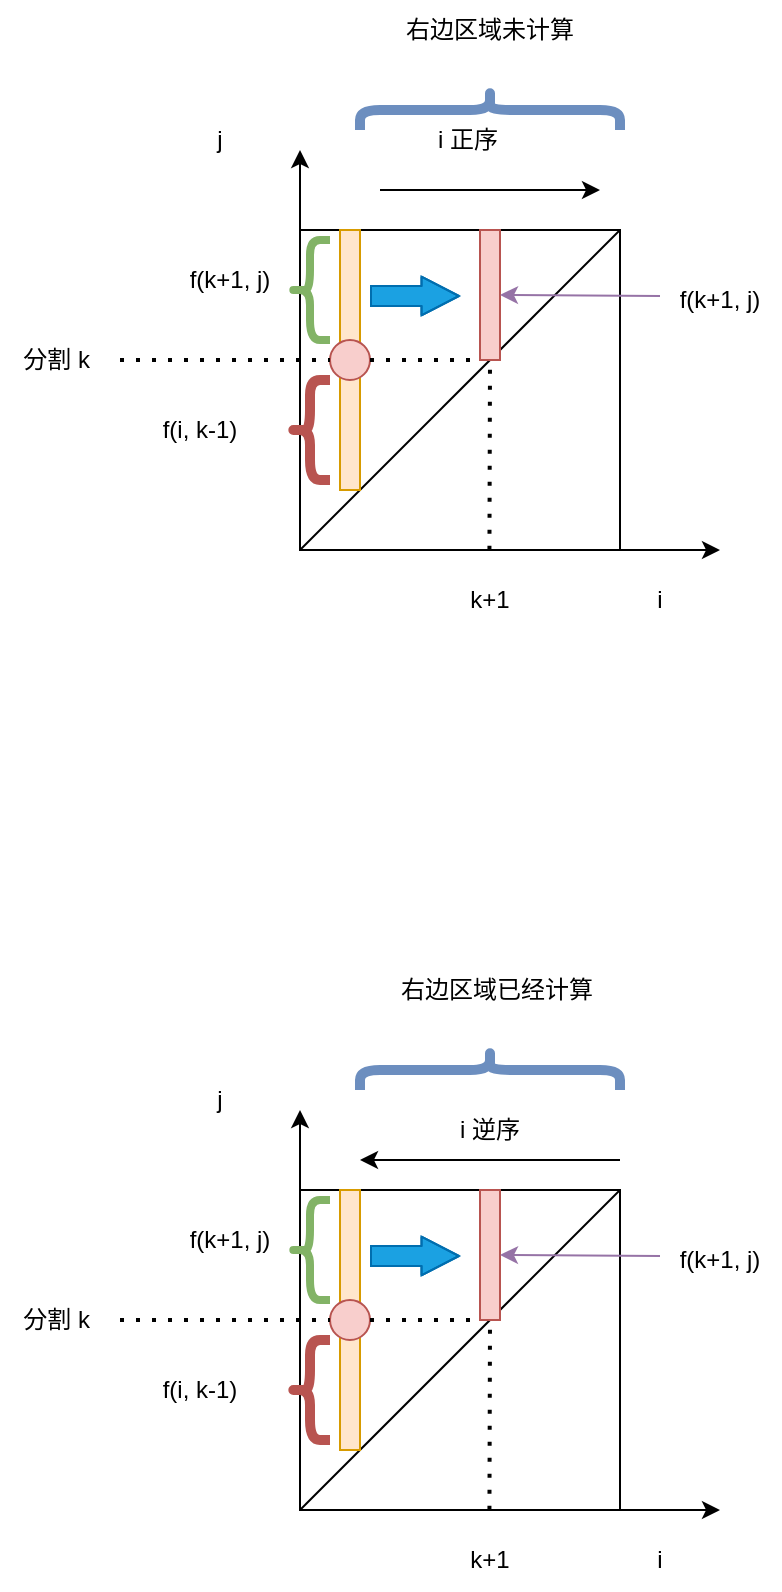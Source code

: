 <mxfile version="15.7.0" type="github">
  <diagram id="DBrrbZnpKBcdvgb09It-" name="Page-1">
    <mxGraphModel dx="652" dy="363" grid="1" gridSize="10" guides="1" tooltips="1" connect="1" arrows="1" fold="1" page="1" pageScale="1" pageWidth="827" pageHeight="1169" math="0" shadow="0">
      <root>
        <mxCell id="0" />
        <mxCell id="1" parent="0" />
        <mxCell id="Tq1bY9uCLWnidiRtMoJC-1" value="" style="endArrow=classic;html=1;rounded=0;" edge="1" parent="1">
          <mxGeometry width="50" height="50" relative="1" as="geometry">
            <mxPoint x="350" y="335" as="sourcePoint" />
            <mxPoint x="560" y="335" as="targetPoint" />
          </mxGeometry>
        </mxCell>
        <mxCell id="Tq1bY9uCLWnidiRtMoJC-2" value="" style="endArrow=classic;html=1;rounded=0;" edge="1" parent="1">
          <mxGeometry width="50" height="50" relative="1" as="geometry">
            <mxPoint x="350" y="335" as="sourcePoint" />
            <mxPoint x="350" y="135" as="targetPoint" />
          </mxGeometry>
        </mxCell>
        <mxCell id="Tq1bY9uCLWnidiRtMoJC-3" value="" style="whiteSpace=wrap;html=1;aspect=fixed;" vertex="1" parent="1">
          <mxGeometry x="350" y="175" width="160" height="160" as="geometry" />
        </mxCell>
        <mxCell id="Tq1bY9uCLWnidiRtMoJC-5" value="" style="endArrow=none;html=1;rounded=0;entryX=1;entryY=0;entryDx=0;entryDy=0;exitX=0;exitY=1;exitDx=0;exitDy=0;" edge="1" parent="1" source="Tq1bY9uCLWnidiRtMoJC-3" target="Tq1bY9uCLWnidiRtMoJC-3">
          <mxGeometry width="50" height="50" relative="1" as="geometry">
            <mxPoint x="410" y="255" as="sourcePoint" />
            <mxPoint x="460" y="205" as="targetPoint" />
          </mxGeometry>
        </mxCell>
        <mxCell id="Tq1bY9uCLWnidiRtMoJC-6" value="i" style="text;html=1;strokeColor=none;fillColor=none;align=center;verticalAlign=middle;whiteSpace=wrap;rounded=0;" vertex="1" parent="1">
          <mxGeometry x="500" y="345" width="60" height="30" as="geometry" />
        </mxCell>
        <mxCell id="Tq1bY9uCLWnidiRtMoJC-7" value="j" style="text;html=1;strokeColor=none;fillColor=none;align=center;verticalAlign=middle;whiteSpace=wrap;rounded=0;" vertex="1" parent="1">
          <mxGeometry x="280" y="115" width="60" height="30" as="geometry" />
        </mxCell>
        <mxCell id="Tq1bY9uCLWnidiRtMoJC-8" value="" style="endArrow=classic;html=1;rounded=0;" edge="1" parent="1">
          <mxGeometry width="50" height="50" relative="1" as="geometry">
            <mxPoint x="390" y="155" as="sourcePoint" />
            <mxPoint x="500" y="155" as="targetPoint" />
          </mxGeometry>
        </mxCell>
        <mxCell id="Tq1bY9uCLWnidiRtMoJC-9" value="i 正序" style="text;html=1;strokeColor=none;fillColor=none;align=center;verticalAlign=middle;whiteSpace=wrap;rounded=0;" vertex="1" parent="1">
          <mxGeometry x="404" y="115" width="60" height="30" as="geometry" />
        </mxCell>
        <mxCell id="Tq1bY9uCLWnidiRtMoJC-10" value="" style="rounded=0;whiteSpace=wrap;html=1;fillColor=#ffe6cc;strokeColor=#d79b00;" vertex="1" parent="1">
          <mxGeometry x="370" y="175" width="10" height="130" as="geometry" />
        </mxCell>
        <mxCell id="Tq1bY9uCLWnidiRtMoJC-12" value="" style="ellipse;whiteSpace=wrap;html=1;aspect=fixed;fillColor=#f8cecc;strokeColor=#b85450;" vertex="1" parent="1">
          <mxGeometry x="365" y="230" width="20" height="20" as="geometry" />
        </mxCell>
        <mxCell id="Tq1bY9uCLWnidiRtMoJC-13" value="分割 k&amp;nbsp;" style="text;html=1;strokeColor=none;fillColor=none;align=center;verticalAlign=middle;whiteSpace=wrap;rounded=0;" vertex="1" parent="1">
          <mxGeometry x="200" y="225" width="60" height="30" as="geometry" />
        </mxCell>
        <mxCell id="Tq1bY9uCLWnidiRtMoJC-15" value="" style="endArrow=none;dashed=1;html=1;dashPattern=1 3;strokeWidth=2;rounded=0;entryX=0;entryY=0.5;entryDx=0;entryDy=0;" edge="1" parent="1" target="Tq1bY9uCLWnidiRtMoJC-12">
          <mxGeometry width="50" height="50" relative="1" as="geometry">
            <mxPoint x="260" y="240" as="sourcePoint" />
            <mxPoint x="330" y="215" as="targetPoint" />
          </mxGeometry>
        </mxCell>
        <mxCell id="Tq1bY9uCLWnidiRtMoJC-16" value="" style="shape=curlyBracket;whiteSpace=wrap;html=1;rounded=1;flipH=1;fillColor=#f8cecc;strokeColor=#b85450;strokeWidth=5;rotation=-180;" vertex="1" parent="1">
          <mxGeometry x="345" y="250" width="20" height="50" as="geometry" />
        </mxCell>
        <mxCell id="Tq1bY9uCLWnidiRtMoJC-17" value="f(i, k-1)" style="text;html=1;strokeColor=none;fillColor=none;align=center;verticalAlign=middle;whiteSpace=wrap;rounded=0;" vertex="1" parent="1">
          <mxGeometry x="270" y="260" width="60" height="30" as="geometry" />
        </mxCell>
        <mxCell id="Tq1bY9uCLWnidiRtMoJC-21" value="" style="shape=curlyBracket;whiteSpace=wrap;html=1;rounded=1;flipH=1;strokeWidth=4;fillColor=#d5e8d4;strokeColor=#82b366;rotation=-180;" vertex="1" parent="1">
          <mxGeometry x="345" y="180" width="20" height="50" as="geometry" />
        </mxCell>
        <mxCell id="Tq1bY9uCLWnidiRtMoJC-22" value="f(k+1, j)" style="text;html=1;strokeColor=none;fillColor=none;align=center;verticalAlign=middle;whiteSpace=wrap;rounded=0;" vertex="1" parent="1">
          <mxGeometry x="285" y="185" width="60" height="30" as="geometry" />
        </mxCell>
        <mxCell id="Tq1bY9uCLWnidiRtMoJC-23" value="" style="rounded=0;whiteSpace=wrap;html=1;strokeWidth=1;fillColor=#f8cecc;strokeColor=#b85450;" vertex="1" parent="1">
          <mxGeometry x="440" y="175" width="10" height="65" as="geometry" />
        </mxCell>
        <mxCell id="Tq1bY9uCLWnidiRtMoJC-28" value="" style="endArrow=none;dashed=1;html=1;dashPattern=1 3;strokeWidth=2;rounded=0;entryX=0;entryY=1;entryDx=0;entryDy=0;exitX=1;exitY=0.5;exitDx=0;exitDy=0;" edge="1" parent="1" source="Tq1bY9uCLWnidiRtMoJC-12" target="Tq1bY9uCLWnidiRtMoJC-23">
          <mxGeometry width="50" height="50" relative="1" as="geometry">
            <mxPoint x="390" y="255" as="sourcePoint" />
            <mxPoint x="440" y="205" as="targetPoint" />
          </mxGeometry>
        </mxCell>
        <mxCell id="Tq1bY9uCLWnidiRtMoJC-30" value="" style="endArrow=none;dashed=1;html=1;dashPattern=1 3;strokeWidth=2;rounded=0;entryX=0.5;entryY=1;entryDx=0;entryDy=0;exitX=0.592;exitY=0.999;exitDx=0;exitDy=0;exitPerimeter=0;" edge="1" parent="1" source="Tq1bY9uCLWnidiRtMoJC-3" target="Tq1bY9uCLWnidiRtMoJC-23">
          <mxGeometry width="50" height="50" relative="1" as="geometry">
            <mxPoint x="450" y="345" as="sourcePoint" />
            <mxPoint x="460" y="235" as="targetPoint" />
          </mxGeometry>
        </mxCell>
        <mxCell id="Tq1bY9uCLWnidiRtMoJC-31" value="k+1" style="text;html=1;strokeColor=none;fillColor=none;align=center;verticalAlign=middle;whiteSpace=wrap;rounded=0;" vertex="1" parent="1">
          <mxGeometry x="415" y="345" width="60" height="30" as="geometry" />
        </mxCell>
        <mxCell id="Tq1bY9uCLWnidiRtMoJC-32" value="" style="shape=curlyBracket;whiteSpace=wrap;html=1;rounded=1;flipH=1;strokeColor=#6c8ebf;strokeWidth=5;fillColor=#dae8fc;rotation=-90;" vertex="1" parent="1">
          <mxGeometry x="435" y="50" width="20" height="130" as="geometry" />
        </mxCell>
        <mxCell id="Tq1bY9uCLWnidiRtMoJC-33" value="右边区域未计算" style="text;html=1;strokeColor=none;fillColor=none;align=center;verticalAlign=middle;whiteSpace=wrap;rounded=0;" vertex="1" parent="1">
          <mxGeometry x="397" y="60" width="96" height="30" as="geometry" />
        </mxCell>
        <mxCell id="Tq1bY9uCLWnidiRtMoJC-34" value="f(k+1, j)" style="text;html=1;strokeColor=none;fillColor=none;align=center;verticalAlign=middle;whiteSpace=wrap;rounded=0;" vertex="1" parent="1">
          <mxGeometry x="530" y="195" width="60" height="30" as="geometry" />
        </mxCell>
        <mxCell id="Tq1bY9uCLWnidiRtMoJC-36" value="" style="endArrow=classic;html=1;rounded=0;entryX=1;entryY=0.5;entryDx=0;entryDy=0;fillColor=#e1d5e7;strokeColor=#9673a6;" edge="1" parent="1" target="Tq1bY9uCLWnidiRtMoJC-23">
          <mxGeometry width="50" height="50" relative="1" as="geometry">
            <mxPoint x="530" y="208" as="sourcePoint" />
            <mxPoint x="580" y="160" as="targetPoint" />
          </mxGeometry>
        </mxCell>
        <mxCell id="Tq1bY9uCLWnidiRtMoJC-38" value="" style="shape=flexArrow;endArrow=classic;html=1;rounded=0;endWidth=8.333;endSize=5.917;fillColor=#1ba1e2;strokeColor=#006EAF;" edge="1" parent="1">
          <mxGeometry width="50" height="50" relative="1" as="geometry">
            <mxPoint x="385" y="208" as="sourcePoint" />
            <mxPoint x="430" y="208" as="targetPoint" />
            <Array as="points">
              <mxPoint x="410" y="208" />
            </Array>
          </mxGeometry>
        </mxCell>
        <mxCell id="Tq1bY9uCLWnidiRtMoJC-39" value="" style="endArrow=classic;html=1;rounded=0;" edge="1" parent="1">
          <mxGeometry width="50" height="50" relative="1" as="geometry">
            <mxPoint x="350.0" y="815" as="sourcePoint" />
            <mxPoint x="560" y="815" as="targetPoint" />
          </mxGeometry>
        </mxCell>
        <mxCell id="Tq1bY9uCLWnidiRtMoJC-40" value="" style="endArrow=classic;html=1;rounded=0;" edge="1" parent="1">
          <mxGeometry width="50" height="50" relative="1" as="geometry">
            <mxPoint x="350.0" y="815" as="sourcePoint" />
            <mxPoint x="350.0" y="615" as="targetPoint" />
          </mxGeometry>
        </mxCell>
        <mxCell id="Tq1bY9uCLWnidiRtMoJC-41" value="" style="whiteSpace=wrap;html=1;aspect=fixed;" vertex="1" parent="1">
          <mxGeometry x="350" y="655" width="160" height="160" as="geometry" />
        </mxCell>
        <mxCell id="Tq1bY9uCLWnidiRtMoJC-42" value="" style="endArrow=none;html=1;rounded=0;entryX=1;entryY=0;entryDx=0;entryDy=0;exitX=0;exitY=1;exitDx=0;exitDy=0;" edge="1" parent="1" source="Tq1bY9uCLWnidiRtMoJC-41" target="Tq1bY9uCLWnidiRtMoJC-41">
          <mxGeometry width="50" height="50" relative="1" as="geometry">
            <mxPoint x="410" y="735" as="sourcePoint" />
            <mxPoint x="460" y="685" as="targetPoint" />
          </mxGeometry>
        </mxCell>
        <mxCell id="Tq1bY9uCLWnidiRtMoJC-43" value="i" style="text;html=1;strokeColor=none;fillColor=none;align=center;verticalAlign=middle;whiteSpace=wrap;rounded=0;" vertex="1" parent="1">
          <mxGeometry x="500" y="825" width="60" height="30" as="geometry" />
        </mxCell>
        <mxCell id="Tq1bY9uCLWnidiRtMoJC-44" value="j" style="text;html=1;strokeColor=none;fillColor=none;align=center;verticalAlign=middle;whiteSpace=wrap;rounded=0;" vertex="1" parent="1">
          <mxGeometry x="280" y="595" width="60" height="30" as="geometry" />
        </mxCell>
        <mxCell id="Tq1bY9uCLWnidiRtMoJC-45" value="" style="endArrow=classic;html=1;rounded=0;" edge="1" parent="1">
          <mxGeometry width="50" height="50" relative="1" as="geometry">
            <mxPoint x="510" y="640" as="sourcePoint" />
            <mxPoint x="380" y="640" as="targetPoint" />
          </mxGeometry>
        </mxCell>
        <mxCell id="Tq1bY9uCLWnidiRtMoJC-46" value="i 逆序" style="text;html=1;strokeColor=none;fillColor=none;align=center;verticalAlign=middle;whiteSpace=wrap;rounded=0;" vertex="1" parent="1">
          <mxGeometry x="415" y="610" width="60" height="30" as="geometry" />
        </mxCell>
        <mxCell id="Tq1bY9uCLWnidiRtMoJC-47" value="" style="rounded=0;whiteSpace=wrap;html=1;fillColor=#ffe6cc;strokeColor=#d79b00;" vertex="1" parent="1">
          <mxGeometry x="370" y="655" width="10" height="130" as="geometry" />
        </mxCell>
        <mxCell id="Tq1bY9uCLWnidiRtMoJC-48" value="" style="ellipse;whiteSpace=wrap;html=1;aspect=fixed;fillColor=#f8cecc;strokeColor=#b85450;" vertex="1" parent="1">
          <mxGeometry x="365" y="710" width="20" height="20" as="geometry" />
        </mxCell>
        <mxCell id="Tq1bY9uCLWnidiRtMoJC-49" value="分割 k&amp;nbsp;" style="text;html=1;strokeColor=none;fillColor=none;align=center;verticalAlign=middle;whiteSpace=wrap;rounded=0;" vertex="1" parent="1">
          <mxGeometry x="200" y="705" width="60" height="30" as="geometry" />
        </mxCell>
        <mxCell id="Tq1bY9uCLWnidiRtMoJC-50" value="" style="endArrow=none;dashed=1;html=1;dashPattern=1 3;strokeWidth=2;rounded=0;entryX=0;entryY=0.5;entryDx=0;entryDy=0;" edge="1" parent="1" target="Tq1bY9uCLWnidiRtMoJC-48">
          <mxGeometry width="50" height="50" relative="1" as="geometry">
            <mxPoint x="260.0" y="720" as="sourcePoint" />
            <mxPoint x="330" y="695" as="targetPoint" />
          </mxGeometry>
        </mxCell>
        <mxCell id="Tq1bY9uCLWnidiRtMoJC-51" value="" style="shape=curlyBracket;whiteSpace=wrap;html=1;rounded=1;flipH=1;fillColor=#f8cecc;strokeColor=#b85450;strokeWidth=5;rotation=-180;" vertex="1" parent="1">
          <mxGeometry x="345" y="730" width="20" height="50" as="geometry" />
        </mxCell>
        <mxCell id="Tq1bY9uCLWnidiRtMoJC-52" value="f(i, k-1)" style="text;html=1;strokeColor=none;fillColor=none;align=center;verticalAlign=middle;whiteSpace=wrap;rounded=0;" vertex="1" parent="1">
          <mxGeometry x="270" y="740" width="60" height="30" as="geometry" />
        </mxCell>
        <mxCell id="Tq1bY9uCLWnidiRtMoJC-53" value="" style="shape=curlyBracket;whiteSpace=wrap;html=1;rounded=1;flipH=1;strokeWidth=4;fillColor=#d5e8d4;strokeColor=#82b366;rotation=-180;" vertex="1" parent="1">
          <mxGeometry x="345" y="660" width="20" height="50" as="geometry" />
        </mxCell>
        <mxCell id="Tq1bY9uCLWnidiRtMoJC-54" value="f(k+1, j)" style="text;html=1;strokeColor=none;fillColor=none;align=center;verticalAlign=middle;whiteSpace=wrap;rounded=0;" vertex="1" parent="1">
          <mxGeometry x="285" y="665" width="60" height="30" as="geometry" />
        </mxCell>
        <mxCell id="Tq1bY9uCLWnidiRtMoJC-55" value="" style="rounded=0;whiteSpace=wrap;html=1;strokeWidth=1;fillColor=#f8cecc;strokeColor=#b85450;" vertex="1" parent="1">
          <mxGeometry x="440" y="655" width="10" height="65" as="geometry" />
        </mxCell>
        <mxCell id="Tq1bY9uCLWnidiRtMoJC-56" value="" style="endArrow=none;dashed=1;html=1;dashPattern=1 3;strokeWidth=2;rounded=0;entryX=0;entryY=1;entryDx=0;entryDy=0;exitX=1;exitY=0.5;exitDx=0;exitDy=0;" edge="1" parent="1" source="Tq1bY9uCLWnidiRtMoJC-48" target="Tq1bY9uCLWnidiRtMoJC-55">
          <mxGeometry width="50" height="50" relative="1" as="geometry">
            <mxPoint x="390" y="735" as="sourcePoint" />
            <mxPoint x="440" y="685" as="targetPoint" />
          </mxGeometry>
        </mxCell>
        <mxCell id="Tq1bY9uCLWnidiRtMoJC-57" value="" style="endArrow=none;dashed=1;html=1;dashPattern=1 3;strokeWidth=2;rounded=0;entryX=0.5;entryY=1;entryDx=0;entryDy=0;exitX=0.592;exitY=0.999;exitDx=0;exitDy=0;exitPerimeter=0;" edge="1" parent="1" source="Tq1bY9uCLWnidiRtMoJC-41" target="Tq1bY9uCLWnidiRtMoJC-55">
          <mxGeometry width="50" height="50" relative="1" as="geometry">
            <mxPoint x="450" y="825" as="sourcePoint" />
            <mxPoint x="460" y="715" as="targetPoint" />
          </mxGeometry>
        </mxCell>
        <mxCell id="Tq1bY9uCLWnidiRtMoJC-58" value="k+1" style="text;html=1;strokeColor=none;fillColor=none;align=center;verticalAlign=middle;whiteSpace=wrap;rounded=0;" vertex="1" parent="1">
          <mxGeometry x="415" y="825" width="60" height="30" as="geometry" />
        </mxCell>
        <mxCell id="Tq1bY9uCLWnidiRtMoJC-59" value="" style="shape=curlyBracket;whiteSpace=wrap;html=1;rounded=1;flipH=1;strokeColor=#6c8ebf;strokeWidth=5;fillColor=#dae8fc;rotation=-90;" vertex="1" parent="1">
          <mxGeometry x="435" y="530" width="20" height="130" as="geometry" />
        </mxCell>
        <mxCell id="Tq1bY9uCLWnidiRtMoJC-60" value="右边区域已经计算" style="text;html=1;strokeColor=none;fillColor=none;align=center;verticalAlign=middle;whiteSpace=wrap;rounded=0;" vertex="1" parent="1">
          <mxGeometry x="397" y="540" width="103" height="30" as="geometry" />
        </mxCell>
        <mxCell id="Tq1bY9uCLWnidiRtMoJC-61" value="f(k+1, j)" style="text;html=1;strokeColor=none;fillColor=none;align=center;verticalAlign=middle;whiteSpace=wrap;rounded=0;" vertex="1" parent="1">
          <mxGeometry x="530" y="675" width="60" height="30" as="geometry" />
        </mxCell>
        <mxCell id="Tq1bY9uCLWnidiRtMoJC-62" value="" style="endArrow=classic;html=1;rounded=0;entryX=1;entryY=0.5;entryDx=0;entryDy=0;fillColor=#e1d5e7;strokeColor=#9673a6;" edge="1" parent="1" target="Tq1bY9uCLWnidiRtMoJC-55">
          <mxGeometry width="50" height="50" relative="1" as="geometry">
            <mxPoint x="530" y="688" as="sourcePoint" />
            <mxPoint x="580" y="640" as="targetPoint" />
          </mxGeometry>
        </mxCell>
        <mxCell id="Tq1bY9uCLWnidiRtMoJC-63" value="" style="shape=flexArrow;endArrow=classic;html=1;rounded=0;endWidth=8.333;endSize=5.917;fillColor=#1ba1e2;strokeColor=#006EAF;" edge="1" parent="1">
          <mxGeometry width="50" height="50" relative="1" as="geometry">
            <mxPoint x="385" y="688" as="sourcePoint" />
            <mxPoint x="430" y="688" as="targetPoint" />
            <Array as="points">
              <mxPoint x="410" y="688" />
            </Array>
          </mxGeometry>
        </mxCell>
      </root>
    </mxGraphModel>
  </diagram>
</mxfile>
